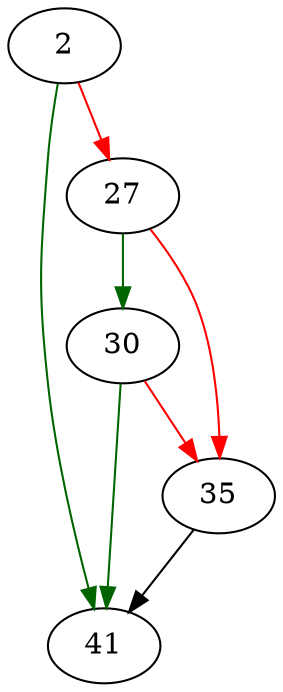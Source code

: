 strict digraph "sqlite3LocateCollSeq" {
	// Node definitions.
	2 [entry=true];
	41;
	27;
	30;
	35;

	// Edge definitions.
	2 -> 41 [
		color=darkgreen
		cond=true
	];
	2 -> 27 [
		color=red
		cond=false
	];
	27 -> 30 [
		color=darkgreen
		cond=true
	];
	27 -> 35 [
		color=red
		cond=false
	];
	30 -> 41 [
		color=darkgreen
		cond=true
	];
	30 -> 35 [
		color=red
		cond=false
	];
	35 -> 41;
}